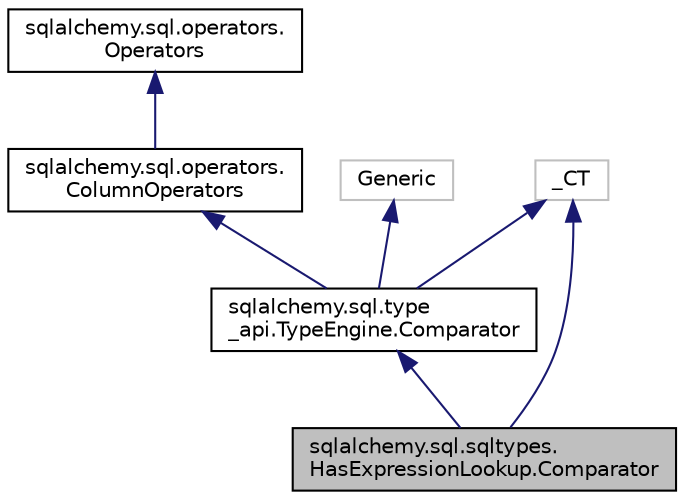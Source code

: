 digraph "sqlalchemy.sql.sqltypes.HasExpressionLookup.Comparator"
{
 // LATEX_PDF_SIZE
  edge [fontname="Helvetica",fontsize="10",labelfontname="Helvetica",labelfontsize="10"];
  node [fontname="Helvetica",fontsize="10",shape=record];
  Node1 [label="sqlalchemy.sql.sqltypes.\lHasExpressionLookup.Comparator",height=0.2,width=0.4,color="black", fillcolor="grey75", style="filled", fontcolor="black",tooltip=" "];
  Node2 -> Node1 [dir="back",color="midnightblue",fontsize="10",style="solid",fontname="Helvetica"];
  Node2 [label="sqlalchemy.sql.type\l_api.TypeEngine.Comparator",height=0.2,width=0.4,color="black", fillcolor="white", style="filled",URL="$classsqlalchemy_1_1sql_1_1type__api_1_1TypeEngine_1_1Comparator.html",tooltip=" "];
  Node3 -> Node2 [dir="back",color="midnightblue",fontsize="10",style="solid",fontname="Helvetica"];
  Node3 [label="sqlalchemy.sql.operators.\lColumnOperators",height=0.2,width=0.4,color="black", fillcolor="white", style="filled",URL="$classsqlalchemy_1_1sql_1_1operators_1_1ColumnOperators.html",tooltip=" "];
  Node4 -> Node3 [dir="back",color="midnightblue",fontsize="10",style="solid",fontname="Helvetica"];
  Node4 [label="sqlalchemy.sql.operators.\lOperators",height=0.2,width=0.4,color="black", fillcolor="white", style="filled",URL="$classsqlalchemy_1_1sql_1_1operators_1_1Operators.html",tooltip=" "];
  Node5 -> Node2 [dir="back",color="midnightblue",fontsize="10",style="solid",fontname="Helvetica"];
  Node5 [label="Generic",height=0.2,width=0.4,color="grey75", fillcolor="white", style="filled",tooltip=" "];
  Node6 -> Node2 [dir="back",color="midnightblue",fontsize="10",style="solid",fontname="Helvetica"];
  Node6 [label="_CT",height=0.2,width=0.4,color="grey75", fillcolor="white", style="filled",tooltip=" "];
  Node6 -> Node1 [dir="back",color="midnightblue",fontsize="10",style="solid",fontname="Helvetica"];
}
